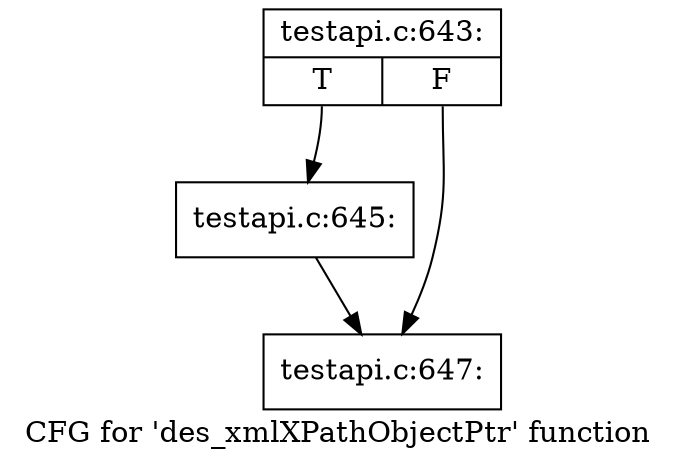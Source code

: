 digraph "CFG for 'des_xmlXPathObjectPtr' function" {
	label="CFG for 'des_xmlXPathObjectPtr' function";

	Node0x44c09d0 [shape=record,label="{testapi.c:643:|{<s0>T|<s1>F}}"];
	Node0x44c09d0:s0 -> Node0x44c0940;
	Node0x44c09d0:s1 -> Node0x44bd9a0;
	Node0x44c0940 [shape=record,label="{testapi.c:645:}"];
	Node0x44c0940 -> Node0x44bd9a0;
	Node0x44bd9a0 [shape=record,label="{testapi.c:647:}"];
}
